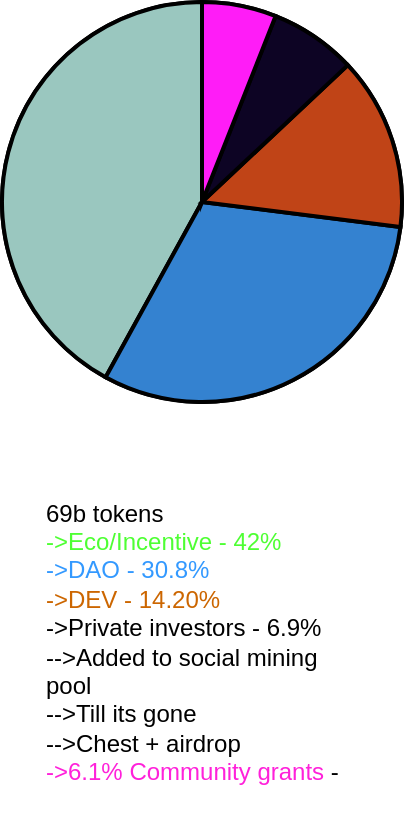 <mxfile version="22.0.2" type="device">
  <diagram name="Page-1" id="oIcE0wvlNkMezRrvK1hX">
    <mxGraphModel dx="624" dy="403" grid="1" gridSize="10" guides="1" tooltips="1" connect="1" arrows="1" fold="1" page="1" pageScale="1" pageWidth="850" pageHeight="1100" math="0" shadow="0">
      <root>
        <mxCell id="0" />
        <mxCell id="1" parent="0" />
        <mxCell id="an-lNMseAexXGBWM_czE-8" value="" style="verticalLabelPosition=bottom;shadow=0;dashed=0;align=center;html=1;verticalAlign=top;strokeWidth=1;shape=mxgraph.mockup.graphics.pieChart;parts=42,31,14,7,6;partColors=#9AC7BF,#3482D0,#C04417,#0D0424,#FF1CF7;strokeWidth=2;partsCount=5;noLabel=0;movableLabel=0;treeFolding=0;enumerate=0;comic=0;" parent="1" vertex="1">
          <mxGeometry x="40" y="20" width="200" height="200" as="geometry" />
        </mxCell>
        <mxCell id="an-lNMseAexXGBWM_czE-9" value="&lt;div&gt;69b tokens&lt;/div&gt;&lt;div&gt;&lt;font color=&quot;#4eff33&quot;&gt;-&amp;gt;Eco/Incentive - 42%&lt;/font&gt;&lt;/div&gt;&lt;div&gt;&lt;font color=&quot;#3399ff&quot;&gt;-&amp;gt;DAO - 30.8%&lt;/font&gt;&lt;/div&gt;&lt;div&gt;&lt;font color=&quot;#cc6600&quot;&gt;-&amp;gt;DEV - 14.20%&lt;/font&gt;&lt;/div&gt;&lt;div&gt;-&amp;gt;Private investors - 6.9%&lt;/div&gt;&lt;div&gt;--&amp;gt;Added to social mining pool&lt;/div&gt;&lt;div&gt;--&amp;gt;Till its gone&lt;/div&gt;&lt;div&gt;--&amp;gt;Chest + airdrop&lt;/div&gt;&lt;div&gt;&lt;font color=&quot;#ff21da&quot;&gt;-&amp;gt;6.1% Community grants &lt;/font&gt;-&amp;nbsp;&lt;/div&gt;" style="text;html=1;strokeColor=none;fillColor=none;align=left;verticalAlign=middle;whiteSpace=wrap;rounded=0;" parent="1" vertex="1">
          <mxGeometry x="60" y="250" width="160" height="180" as="geometry" />
        </mxCell>
      </root>
    </mxGraphModel>
  </diagram>
</mxfile>
